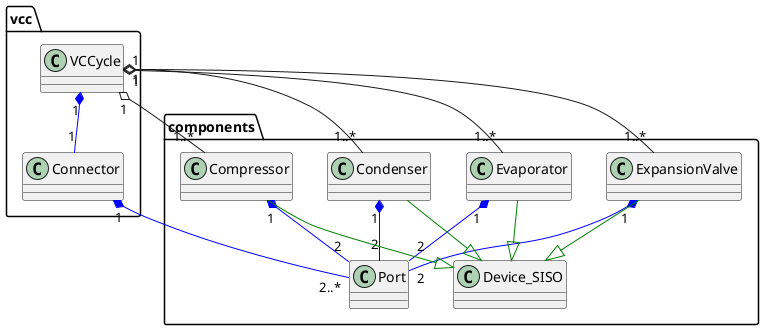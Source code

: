 @startuml class and instance relations
vcc.VCCycle "1" *-[#blue]- "1" vcc.Connector 
vcc.VCCycle "1" o-- "1..*" components.Compressor 
vcc.VCCycle "1" o-- "1..*" components.Condenser
vcc.VCCycle "1" o-- "1..*" components.Evaporator
vcc.VCCycle "1" o-- "1..*" components.ExpansionValve

vcc.Connector "1" *-[#blue]- "2..*" components.Port
components.Compressor "1" *-[#blue]- "2" components.Port
components.ExpansionValve "1" *-[#blue]- "2" components.Port
components.Evaporator "1" *-[#blue]- "2" components.Port
components.Condenser "1" *-[#blue]- "2" components.Port

components.Device_SISO   <|-up[#green]- components.Compressor
components.Device_SISO <|-up[#green]-   components.Condenser
components.Device_SISO  <|-up[#green]-  components.Evaporator
components.Device_SISO <|-up[#green]-   components.ExpansionValve
@enduml
